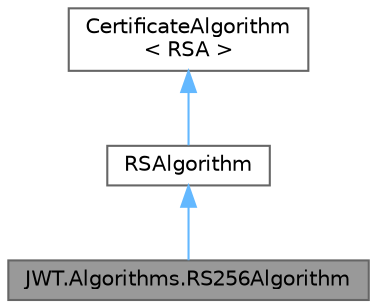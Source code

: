 digraph "JWT.Algorithms.RS256Algorithm"
{
 // LATEX_PDF_SIZE
  bgcolor="transparent";
  edge [fontname=Helvetica,fontsize=10,labelfontname=Helvetica,labelfontsize=10];
  node [fontname=Helvetica,fontsize=10,shape=box,height=0.2,width=0.4];
  Node1 [id="Node000001",label="JWT.Algorithms.RS256Algorithm",height=0.2,width=0.4,color="gray40", fillcolor="grey60", style="filled", fontcolor="black",tooltip="RSASSA-PKCS1-v1_5 using SHA-256."];
  Node2 -> Node1 [id="edge1_Node000001_Node000002",dir="back",color="steelblue1",style="solid",tooltip=" "];
  Node2 [id="Node000002",label="RSAlgorithm",height=0.2,width=0.4,color="gray40", fillcolor="white", style="filled",URL="$class_j_w_t_1_1_algorithms_1_1_r_s_algorithm.html",tooltip="RSASSA-PKCS1-v1_5 using SHA-256."];
  Node3 -> Node2 [id="edge2_Node000002_Node000003",dir="back",color="steelblue1",style="solid",tooltip=" "];
  Node3 [id="Node000003",label="CertificateAlgorithm\l\< RSA \>",height=0.2,width=0.4,color="gray40", fillcolor="white", style="filled",URL="$class_j_w_t_1_1_algorithms_1_1_certificate_algorithm.html",tooltip=" "];
}
